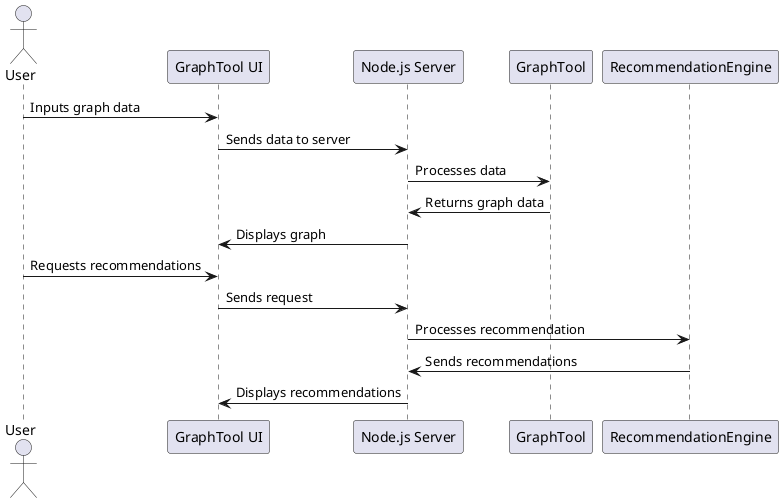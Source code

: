 @startuml
actor User
participant "GraphTool UI" as Frontend
participant "Node.js Server" as Backend
participant "GraphTool" as GraphTool
participant "RecommendationEngine" as RecommendationEngine

User -> Frontend: Inputs graph data
Frontend -> Backend: Sends data to server
Backend -> GraphTool: Processes data
GraphTool -> Backend: Returns graph data
Backend -> Frontend: Displays graph

User -> Frontend: Requests recommendations
Frontend -> Backend: Sends request
Backend -> RecommendationEngine: Processes recommendation
RecommendationEngine -> Backend: Sends recommendations
Backend -> Frontend: Displays recommendations
@enduml
